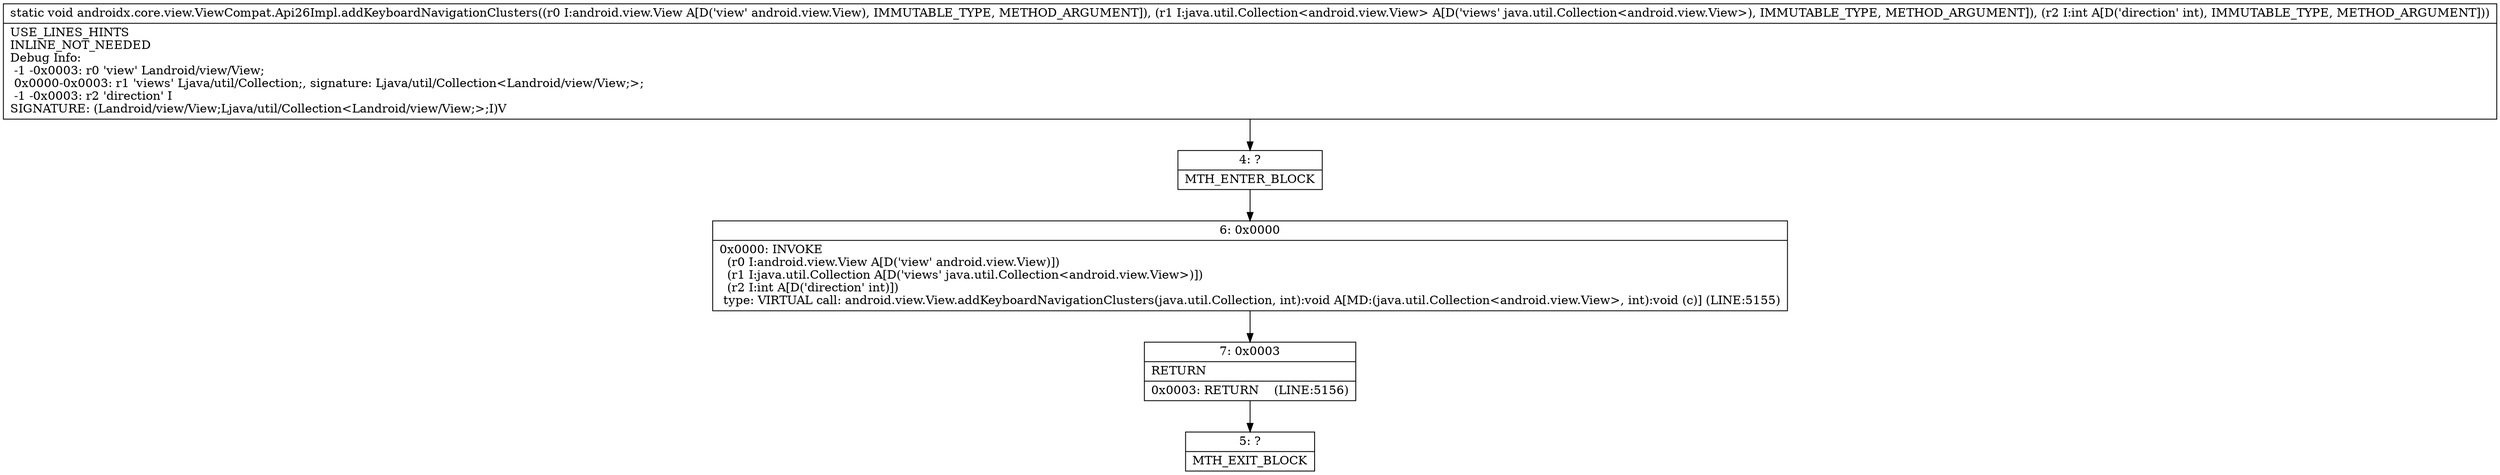 digraph "CFG forandroidx.core.view.ViewCompat.Api26Impl.addKeyboardNavigationClusters(Landroid\/view\/View;Ljava\/util\/Collection;I)V" {
Node_4 [shape=record,label="{4\:\ ?|MTH_ENTER_BLOCK\l}"];
Node_6 [shape=record,label="{6\:\ 0x0000|0x0000: INVOKE  \l  (r0 I:android.view.View A[D('view' android.view.View)])\l  (r1 I:java.util.Collection A[D('views' java.util.Collection\<android.view.View\>)])\l  (r2 I:int A[D('direction' int)])\l type: VIRTUAL call: android.view.View.addKeyboardNavigationClusters(java.util.Collection, int):void A[MD:(java.util.Collection\<android.view.View\>, int):void (c)] (LINE:5155)\l}"];
Node_7 [shape=record,label="{7\:\ 0x0003|RETURN\l|0x0003: RETURN    (LINE:5156)\l}"];
Node_5 [shape=record,label="{5\:\ ?|MTH_EXIT_BLOCK\l}"];
MethodNode[shape=record,label="{static void androidx.core.view.ViewCompat.Api26Impl.addKeyboardNavigationClusters((r0 I:android.view.View A[D('view' android.view.View), IMMUTABLE_TYPE, METHOD_ARGUMENT]), (r1 I:java.util.Collection\<android.view.View\> A[D('views' java.util.Collection\<android.view.View\>), IMMUTABLE_TYPE, METHOD_ARGUMENT]), (r2 I:int A[D('direction' int), IMMUTABLE_TYPE, METHOD_ARGUMENT]))  | USE_LINES_HINTS\lINLINE_NOT_NEEDED\lDebug Info:\l  \-1 \-0x0003: r0 'view' Landroid\/view\/View;\l  0x0000\-0x0003: r1 'views' Ljava\/util\/Collection;, signature: Ljava\/util\/Collection\<Landroid\/view\/View;\>;\l  \-1 \-0x0003: r2 'direction' I\lSIGNATURE: (Landroid\/view\/View;Ljava\/util\/Collection\<Landroid\/view\/View;\>;I)V\l}"];
MethodNode -> Node_4;Node_4 -> Node_6;
Node_6 -> Node_7;
Node_7 -> Node_5;
}

